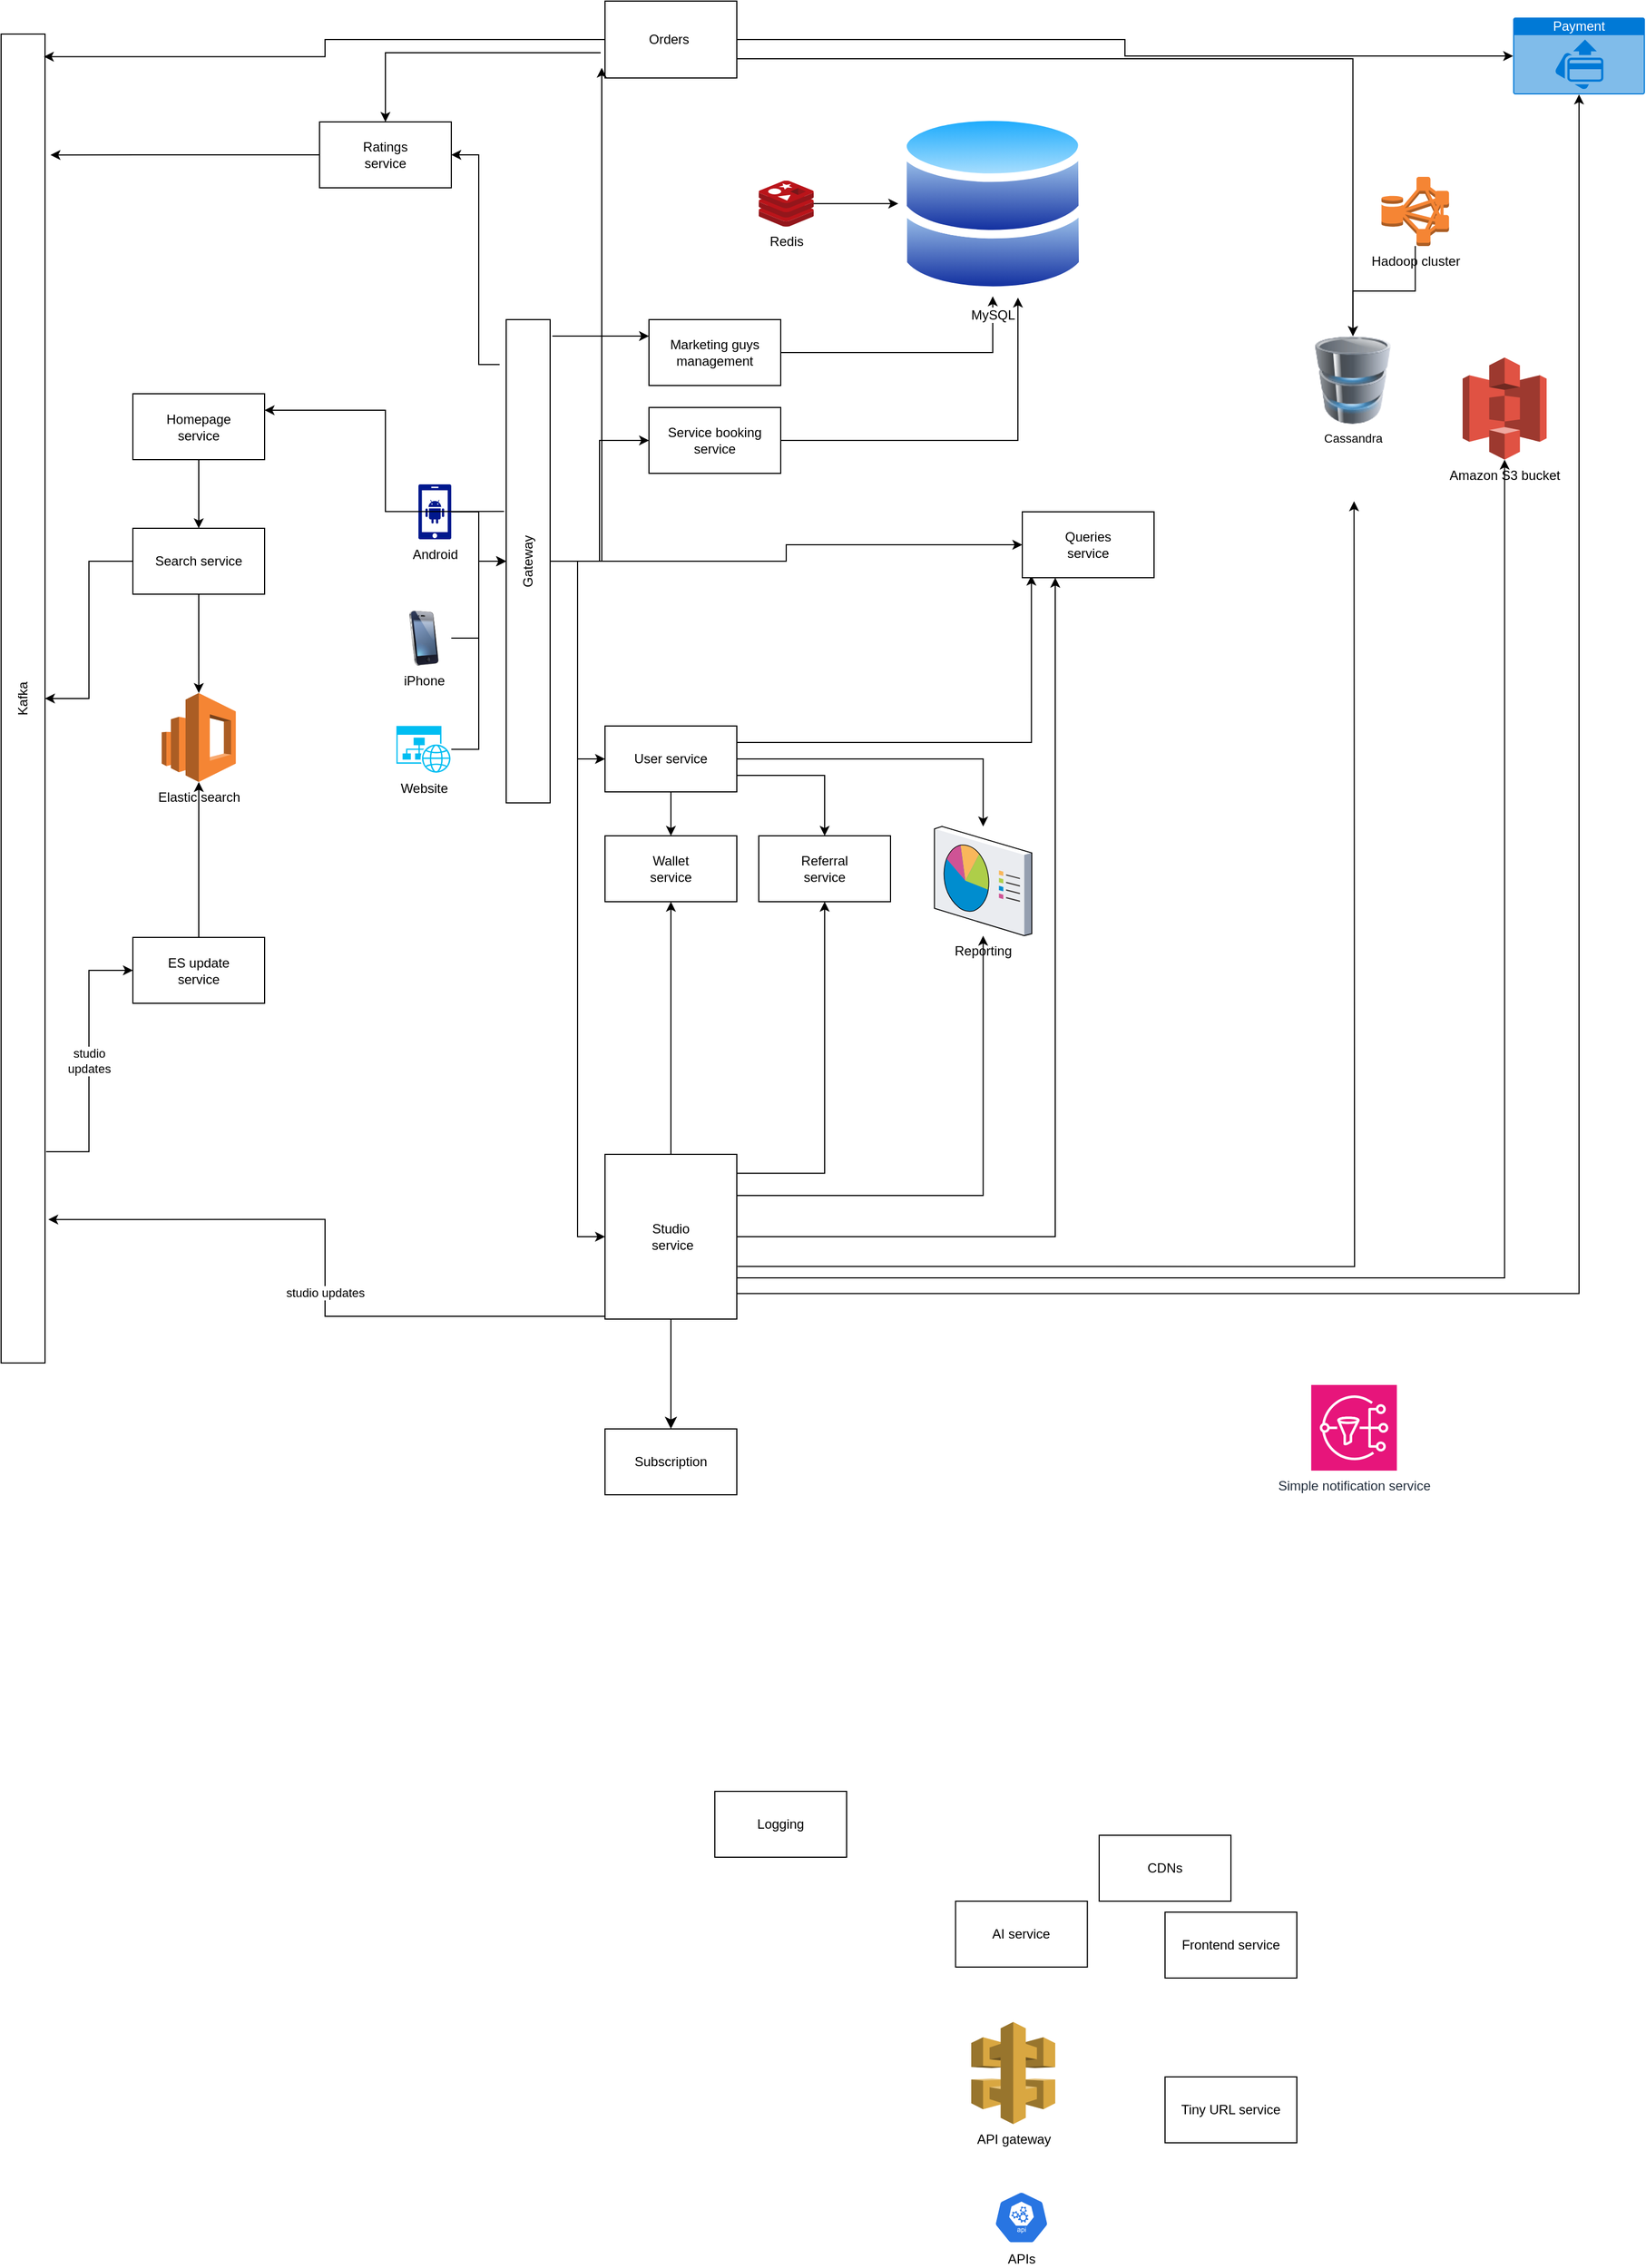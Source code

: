 <mxfile version="21.7.5" type="github">
  <diagram id="C5RBs43oDa-KdzZeNtuy" name="Page-1">
    <mxGraphModel dx="2276" dy="818" grid="1" gridSize="10" guides="1" tooltips="1" connect="1" arrows="1" fold="1" page="1" pageScale="1" pageWidth="827" pageHeight="1169" math="0" shadow="0">
      <root>
        <mxCell id="WIyWlLk6GJQsqaUBKTNV-0" />
        <mxCell id="WIyWlLk6GJQsqaUBKTNV-1" parent="WIyWlLk6GJQsqaUBKTNV-0" />
        <mxCell id="Nwz1E1ppxnEd2SFKJ7sG-64" value="studio&lt;br&gt;updates" style="edgeStyle=orthogonalEdgeStyle;rounded=0;orthogonalLoop=1;jettySize=auto;html=1;entryX=0;entryY=0.5;entryDx=0;entryDy=0;exitX=1.025;exitY=0.841;exitDx=0;exitDy=0;exitPerimeter=0;" parent="WIyWlLk6GJQsqaUBKTNV-1" source="Nwz1E1ppxnEd2SFKJ7sG-0" target="Nwz1E1ppxnEd2SFKJ7sG-63" edge="1">
          <mxGeometry relative="1" as="geometry" />
        </mxCell>
        <mxCell id="Nwz1E1ppxnEd2SFKJ7sG-0" value="Kafka" style="rounded=0;whiteSpace=wrap;html=1;horizontal=0;" parent="WIyWlLk6GJQsqaUBKTNV-1" vertex="1">
          <mxGeometry x="-550" y="310" width="40" height="1210" as="geometry" />
        </mxCell>
        <mxCell id="gaQnWwXTpkL_uKxERAtZ-20" value="" style="edgeStyle=orthogonalEdgeStyle;shape=connector;rounded=0;orthogonalLoop=1;jettySize=auto;html=1;labelBackgroundColor=default;strokeColor=default;fontFamily=Helvetica;fontSize=11;fontColor=default;endArrow=classic;" edge="1" parent="WIyWlLk6GJQsqaUBKTNV-1" source="Nwz1E1ppxnEd2SFKJ7sG-8" target="gaQnWwXTpkL_uKxERAtZ-19">
          <mxGeometry relative="1" as="geometry" />
        </mxCell>
        <mxCell id="Nwz1E1ppxnEd2SFKJ7sG-8" value="Redis" style="image;sketch=0;aspect=fixed;html=1;points=[];align=center;fontSize=12;image=img/lib/mscae/Cache_Redis_Product.svg;" parent="WIyWlLk6GJQsqaUBKTNV-1" vertex="1">
          <mxGeometry x="140" y="443.4" width="50" height="42" as="geometry" />
        </mxCell>
        <mxCell id="Nwz1E1ppxnEd2SFKJ7sG-58" value="" style="edgeStyle=orthogonalEdgeStyle;rounded=0;orthogonalLoop=1;jettySize=auto;html=1;" parent="WIyWlLk6GJQsqaUBKTNV-1" source="Nwz1E1ppxnEd2SFKJ7sG-11" target="Nwz1E1ppxnEd2SFKJ7sG-56" edge="1">
          <mxGeometry relative="1" as="geometry" />
        </mxCell>
        <mxCell id="Nwz1E1ppxnEd2SFKJ7sG-11" value="Android" style="sketch=0;aspect=fixed;pointerEvents=1;shadow=0;dashed=0;html=1;strokeColor=none;labelPosition=center;verticalLabelPosition=bottom;verticalAlign=top;align=center;fillColor=#00188D;shape=mxgraph.mscae.enterprise.android_phone" parent="WIyWlLk6GJQsqaUBKTNV-1" vertex="1">
          <mxGeometry x="-170" y="720" width="30" height="50" as="geometry" />
        </mxCell>
        <mxCell id="UU8hWNb_bc6DrYMknvaK-10" style="edgeStyle=orthogonalEdgeStyle;rounded=0;orthogonalLoop=1;jettySize=auto;html=1;" parent="WIyWlLk6GJQsqaUBKTNV-1" source="Nwz1E1ppxnEd2SFKJ7sG-15" target="Nwz1E1ppxnEd2SFKJ7sG-31" edge="1">
          <mxGeometry relative="1" as="geometry" />
        </mxCell>
        <mxCell id="UU8hWNb_bc6DrYMknvaK-13" value="" style="edgeStyle=orthogonalEdgeStyle;rounded=0;orthogonalLoop=1;jettySize=auto;html=1;" parent="WIyWlLk6GJQsqaUBKTNV-1" source="Nwz1E1ppxnEd2SFKJ7sG-15" target="UU8hWNb_bc6DrYMknvaK-2" edge="1">
          <mxGeometry relative="1" as="geometry" />
        </mxCell>
        <mxCell id="UU8hWNb_bc6DrYMknvaK-21" style="edgeStyle=orthogonalEdgeStyle;rounded=0;orthogonalLoop=1;jettySize=auto;html=1;entryX=0.5;entryY=0;entryDx=0;entryDy=0;exitX=1;exitY=0.75;exitDx=0;exitDy=0;" parent="WIyWlLk6GJQsqaUBKTNV-1" source="Nwz1E1ppxnEd2SFKJ7sG-15" target="UU8hWNb_bc6DrYMknvaK-3" edge="1">
          <mxGeometry relative="1" as="geometry" />
        </mxCell>
        <mxCell id="UU8hWNb_bc6DrYMknvaK-25" style="edgeStyle=orthogonalEdgeStyle;rounded=0;orthogonalLoop=1;jettySize=auto;html=1;entryX=0.069;entryY=0.969;entryDx=0;entryDy=0;entryPerimeter=0;exitX=1;exitY=0.25;exitDx=0;exitDy=0;" parent="WIyWlLk6GJQsqaUBKTNV-1" source="Nwz1E1ppxnEd2SFKJ7sG-15" target="UU8hWNb_bc6DrYMknvaK-22" edge="1">
          <mxGeometry relative="1" as="geometry" />
        </mxCell>
        <mxCell id="Nwz1E1ppxnEd2SFKJ7sG-15" value="User service" style="rounded=0;whiteSpace=wrap;html=1;" parent="WIyWlLk6GJQsqaUBKTNV-1" vertex="1">
          <mxGeometry y="940" width="120" height="60" as="geometry" />
        </mxCell>
        <mxCell id="Nwz1E1ppxnEd2SFKJ7sG-57" value="" style="edgeStyle=orthogonalEdgeStyle;rounded=0;orthogonalLoop=1;jettySize=auto;html=1;" parent="WIyWlLk6GJQsqaUBKTNV-1" source="Nwz1E1ppxnEd2SFKJ7sG-19" target="Nwz1E1ppxnEd2SFKJ7sG-56" edge="1">
          <mxGeometry relative="1" as="geometry" />
        </mxCell>
        <mxCell id="Nwz1E1ppxnEd2SFKJ7sG-19" value="iPhone" style="image;html=1;image=img/lib/clip_art/telecommunication/iPhone_128x128.png" parent="WIyWlLk6GJQsqaUBKTNV-1" vertex="1">
          <mxGeometry x="-190" y="835" width="50" height="50" as="geometry" />
        </mxCell>
        <mxCell id="Nwz1E1ppxnEd2SFKJ7sG-59" value="" style="edgeStyle=orthogonalEdgeStyle;rounded=0;orthogonalLoop=1;jettySize=auto;html=1;" parent="WIyWlLk6GJQsqaUBKTNV-1" source="Nwz1E1ppxnEd2SFKJ7sG-20" target="Nwz1E1ppxnEd2SFKJ7sG-56" edge="1">
          <mxGeometry relative="1" as="geometry" />
        </mxCell>
        <mxCell id="Nwz1E1ppxnEd2SFKJ7sG-20" value="Website" style="verticalLabelPosition=bottom;html=1;verticalAlign=top;align=center;strokeColor=none;fillColor=#00BEF2;shape=mxgraph.azure.website_generic;pointerEvents=1;" parent="WIyWlLk6GJQsqaUBKTNV-1" vertex="1">
          <mxGeometry x="-190" y="940" width="50" height="42.5" as="geometry" />
        </mxCell>
        <mxCell id="Nwz1E1ppxnEd2SFKJ7sG-49" style="edgeStyle=orthogonalEdgeStyle;rounded=0;orthogonalLoop=1;jettySize=auto;html=1;exitX=1;exitY=0.75;exitDx=0;exitDy=0;" parent="WIyWlLk6GJQsqaUBKTNV-1" source="Nwz1E1ppxnEd2SFKJ7sG-23" target="Nwz1E1ppxnEd2SFKJ7sG-47" edge="1">
          <mxGeometry relative="1" as="geometry" />
        </mxCell>
        <mxCell id="Nwz1E1ppxnEd2SFKJ7sG-68" value="studio updates" style="edgeStyle=orthogonalEdgeStyle;rounded=0;orthogonalLoop=1;jettySize=auto;html=1;entryX=1.075;entryY=0.892;entryDx=0;entryDy=0;entryPerimeter=0;exitX=0.358;exitY=0.983;exitDx=0;exitDy=0;exitPerimeter=0;" parent="WIyWlLk6GJQsqaUBKTNV-1" source="Nwz1E1ppxnEd2SFKJ7sG-23" target="Nwz1E1ppxnEd2SFKJ7sG-0" edge="1">
          <mxGeometry relative="1" as="geometry" />
        </mxCell>
        <mxCell id="Nwz1E1ppxnEd2SFKJ7sG-70" style="edgeStyle=orthogonalEdgeStyle;rounded=0;orthogonalLoop=1;jettySize=auto;html=1;exitX=1;exitY=0.25;exitDx=0;exitDy=0;" parent="WIyWlLk6GJQsqaUBKTNV-1" source="Nwz1E1ppxnEd2SFKJ7sG-23" target="Nwz1E1ppxnEd2SFKJ7sG-31" edge="1">
          <mxGeometry relative="1" as="geometry">
            <mxPoint x="110" y="1142" as="sourcePoint" />
            <mxPoint x="267.294" y="703.95" as="targetPoint" />
          </mxGeometry>
        </mxCell>
        <mxCell id="UU8hWNb_bc6DrYMknvaK-4" style="edgeStyle=orthogonalEdgeStyle;rounded=0;orthogonalLoop=1;jettySize=auto;html=1;exitX=0.996;exitY=0.845;exitDx=0;exitDy=0;exitPerimeter=0;" parent="WIyWlLk6GJQsqaUBKTNV-1" source="Nwz1E1ppxnEd2SFKJ7sG-23" target="Nwz1E1ppxnEd2SFKJ7sG-26" edge="1">
          <mxGeometry relative="1" as="geometry">
            <mxPoint x="110" y="1163" as="sourcePoint" />
            <mxPoint x="668.941" y="699" as="targetPoint" />
          </mxGeometry>
        </mxCell>
        <mxCell id="UU8hWNb_bc6DrYMknvaK-5" style="edgeStyle=orthogonalEdgeStyle;rounded=0;orthogonalLoop=1;jettySize=auto;html=1;entryX=0.5;entryY=1;entryDx=0;entryDy=0;exitX=1.006;exitY=0.681;exitDx=0;exitDy=0;exitPerimeter=0;" parent="WIyWlLk6GJQsqaUBKTNV-1" source="Nwz1E1ppxnEd2SFKJ7sG-23" edge="1">
          <mxGeometry relative="1" as="geometry">
            <mxPoint x="682.12" y="735.4" as="targetPoint" />
          </mxGeometry>
        </mxCell>
        <mxCell id="UU8hWNb_bc6DrYMknvaK-14" style="edgeStyle=orthogonalEdgeStyle;rounded=0;orthogonalLoop=1;jettySize=auto;html=1;entryX=0.5;entryY=1;entryDx=0;entryDy=0;" parent="WIyWlLk6GJQsqaUBKTNV-1" source="Nwz1E1ppxnEd2SFKJ7sG-23" target="UU8hWNb_bc6DrYMknvaK-2" edge="1">
          <mxGeometry relative="1" as="geometry" />
        </mxCell>
        <mxCell id="UU8hWNb_bc6DrYMknvaK-20" style="edgeStyle=orthogonalEdgeStyle;rounded=0;orthogonalLoop=1;jettySize=auto;html=1;exitX=0.996;exitY=0.115;exitDx=0;exitDy=0;exitPerimeter=0;entryX=0.5;entryY=1;entryDx=0;entryDy=0;" parent="WIyWlLk6GJQsqaUBKTNV-1" source="Nwz1E1ppxnEd2SFKJ7sG-23" target="UU8hWNb_bc6DrYMknvaK-3" edge="1">
          <mxGeometry relative="1" as="geometry">
            <mxPoint x="190" y="920" as="targetPoint" />
          </mxGeometry>
        </mxCell>
        <mxCell id="UU8hWNb_bc6DrYMknvaK-27" style="edgeStyle=orthogonalEdgeStyle;rounded=0;orthogonalLoop=1;jettySize=auto;html=1;entryX=0.25;entryY=1;entryDx=0;entryDy=0;" parent="WIyWlLk6GJQsqaUBKTNV-1" source="Nwz1E1ppxnEd2SFKJ7sG-23" target="UU8hWNb_bc6DrYMknvaK-22" edge="1">
          <mxGeometry relative="1" as="geometry" />
        </mxCell>
        <mxCell id="gaQnWwXTpkL_uKxERAtZ-1" style="edgeStyle=none;curved=1;rounded=0;orthogonalLoop=1;jettySize=auto;html=1;entryX=0.5;entryY=0;entryDx=0;entryDy=0;fontSize=12;startSize=8;endSize=8;" edge="1" parent="WIyWlLk6GJQsqaUBKTNV-1" source="Nwz1E1ppxnEd2SFKJ7sG-23" target="gaQnWwXTpkL_uKxERAtZ-0">
          <mxGeometry relative="1" as="geometry" />
        </mxCell>
        <mxCell id="Nwz1E1ppxnEd2SFKJ7sG-23" value="Studio&lt;br&gt;&amp;nbsp;service" style="rounded=0;whiteSpace=wrap;html=1;" parent="WIyWlLk6GJQsqaUBKTNV-1" vertex="1">
          <mxGeometry y="1330" width="120" height="150" as="geometry" />
        </mxCell>
        <mxCell id="UU8hWNb_bc6DrYMknvaK-17" style="edgeStyle=orthogonalEdgeStyle;rounded=0;orthogonalLoop=1;jettySize=auto;html=1;entryX=0;entryY=0.5;entryDx=0;entryDy=0;entryPerimeter=0;" parent="WIyWlLk6GJQsqaUBKTNV-1" source="Nwz1E1ppxnEd2SFKJ7sG-24" target="Nwz1E1ppxnEd2SFKJ7sG-26" edge="1">
          <mxGeometry relative="1" as="geometry" />
        </mxCell>
        <mxCell id="UU8hWNb_bc6DrYMknvaK-29" style="edgeStyle=orthogonalEdgeStyle;rounded=0;orthogonalLoop=1;jettySize=auto;html=1;exitX=1;exitY=0.75;exitDx=0;exitDy=0;" parent="WIyWlLk6GJQsqaUBKTNV-1" source="Nwz1E1ppxnEd2SFKJ7sG-24" target="gaQnWwXTpkL_uKxERAtZ-18" edge="1">
          <mxGeometry relative="1" as="geometry">
            <mxPoint x="650.772" y="566.769" as="targetPoint" />
          </mxGeometry>
        </mxCell>
        <mxCell id="UU8hWNb_bc6DrYMknvaK-32" style="edgeStyle=orthogonalEdgeStyle;rounded=0;orthogonalLoop=1;jettySize=auto;html=1;entryX=0.5;entryY=0;entryDx=0;entryDy=0;exitX=-0.033;exitY=0.671;exitDx=0;exitDy=0;exitPerimeter=0;" parent="WIyWlLk6GJQsqaUBKTNV-1" source="Nwz1E1ppxnEd2SFKJ7sG-24" target="UU8hWNb_bc6DrYMknvaK-15" edge="1">
          <mxGeometry relative="1" as="geometry">
            <mxPoint y="318" as="sourcePoint" />
            <mxPoint x="-200" y="378" as="targetPoint" />
          </mxGeometry>
        </mxCell>
        <mxCell id="gaQnWwXTpkL_uKxERAtZ-11" style="edgeStyle=orthogonalEdgeStyle;shape=connector;rounded=0;orthogonalLoop=1;jettySize=auto;html=1;entryX=0.975;entryY=0.017;entryDx=0;entryDy=0;entryPerimeter=0;labelBackgroundColor=default;strokeColor=default;fontFamily=Helvetica;fontSize=11;fontColor=default;endArrow=classic;" edge="1" parent="WIyWlLk6GJQsqaUBKTNV-1" source="Nwz1E1ppxnEd2SFKJ7sG-24" target="Nwz1E1ppxnEd2SFKJ7sG-0">
          <mxGeometry relative="1" as="geometry" />
        </mxCell>
        <mxCell id="Nwz1E1ppxnEd2SFKJ7sG-24" value="Orders&amp;nbsp;" style="rounded=0;whiteSpace=wrap;html=1;" parent="WIyWlLk6GJQsqaUBKTNV-1" vertex="1">
          <mxGeometry y="280" width="120" height="70" as="geometry" />
        </mxCell>
        <mxCell id="Nwz1E1ppxnEd2SFKJ7sG-26" value="Payment" style="html=1;whiteSpace=wrap;strokeColor=none;fillColor=#0079D6;labelPosition=center;verticalLabelPosition=middle;verticalAlign=top;align=center;fontSize=12;outlineConnect=0;spacingTop=-6;fontColor=#FFFFFF;sketch=0;shape=mxgraph.sitemap.payment;" parent="WIyWlLk6GJQsqaUBKTNV-1" vertex="1">
          <mxGeometry x="827" y="295" width="120" height="70" as="geometry" />
        </mxCell>
        <mxCell id="Nwz1E1ppxnEd2SFKJ7sG-29" value="Simple notification service" style="sketch=0;points=[[0,0,0],[0.25,0,0],[0.5,0,0],[0.75,0,0],[1,0,0],[0,1,0],[0.25,1,0],[0.5,1,0],[0.75,1,0],[1,1,0],[0,0.25,0],[0,0.5,0],[0,0.75,0],[1,0.25,0],[1,0.5,0],[1,0.75,0]];outlineConnect=0;fontColor=#232F3E;fillColor=#E7157B;strokeColor=#ffffff;dashed=0;verticalLabelPosition=bottom;verticalAlign=top;align=center;html=1;fontSize=12;fontStyle=0;aspect=fixed;shape=mxgraph.aws4.resourceIcon;resIcon=mxgraph.aws4.sns;" parent="WIyWlLk6GJQsqaUBKTNV-1" vertex="1">
          <mxGeometry x="643.12" y="1540" width="78" height="78" as="geometry" />
        </mxCell>
        <mxCell id="Nwz1E1ppxnEd2SFKJ7sG-31" value="Reporting" style="verticalLabelPosition=bottom;sketch=0;aspect=fixed;html=1;verticalAlign=top;strokeColor=none;align=center;outlineConnect=0;shape=mxgraph.citrix.reporting;" parent="WIyWlLk6GJQsqaUBKTNV-1" vertex="1">
          <mxGeometry x="300" y="1031.49" width="88.65" height="99.46" as="geometry" />
        </mxCell>
        <mxCell id="Nwz1E1ppxnEd2SFKJ7sG-32" value="AI service" style="rounded=0;whiteSpace=wrap;html=1;" parent="WIyWlLk6GJQsqaUBKTNV-1" vertex="1">
          <mxGeometry x="319.25" y="2010" width="120" height="60" as="geometry" />
        </mxCell>
        <mxCell id="Nwz1E1ppxnEd2SFKJ7sG-33" value="APIs" style="sketch=0;html=1;dashed=0;whitespace=wrap;fillColor=#2875E2;strokeColor=#ffffff;points=[[0.005,0.63,0],[0.1,0.2,0],[0.9,0.2,0],[0.5,0,0],[0.995,0.63,0],[0.72,0.99,0],[0.5,1,0],[0.28,0.99,0]];verticalLabelPosition=bottom;align=center;verticalAlign=top;shape=mxgraph.kubernetes.icon;prIcon=api" parent="WIyWlLk6GJQsqaUBKTNV-1" vertex="1">
          <mxGeometry x="354.25" y="2274" width="50" height="48" as="geometry" />
        </mxCell>
        <mxCell id="Nwz1E1ppxnEd2SFKJ7sG-34" value="API gateway" style="outlineConnect=0;dashed=0;verticalLabelPosition=bottom;verticalAlign=top;align=center;html=1;shape=mxgraph.aws3.api_gateway;fillColor=#D9A741;gradientColor=none;" parent="WIyWlLk6GJQsqaUBKTNV-1" vertex="1">
          <mxGeometry x="333.5" y="2120" width="76.5" height="93" as="geometry" />
        </mxCell>
        <mxCell id="Nwz1E1ppxnEd2SFKJ7sG-39" value="Frontend service" style="rounded=0;whiteSpace=wrap;html=1;" parent="WIyWlLk6GJQsqaUBKTNV-1" vertex="1">
          <mxGeometry x="510" y="2020" width="120" height="60" as="geometry" />
        </mxCell>
        <mxCell id="Nwz1E1ppxnEd2SFKJ7sG-40" value="Logging" style="rounded=0;whiteSpace=wrap;html=1;" parent="WIyWlLk6GJQsqaUBKTNV-1" vertex="1">
          <mxGeometry x="100" y="1910" width="120" height="60" as="geometry" />
        </mxCell>
        <mxCell id="Nwz1E1ppxnEd2SFKJ7sG-41" value="CDNs" style="rounded=0;whiteSpace=wrap;html=1;" parent="WIyWlLk6GJQsqaUBKTNV-1" vertex="1">
          <mxGeometry x="450" y="1950" width="120" height="60" as="geometry" />
        </mxCell>
        <mxCell id="Nwz1E1ppxnEd2SFKJ7sG-42" value="Tiny URL service" style="rounded=0;whiteSpace=wrap;html=1;" parent="WIyWlLk6GJQsqaUBKTNV-1" vertex="1">
          <mxGeometry x="510" y="2170" width="120" height="60" as="geometry" />
        </mxCell>
        <mxCell id="Nwz1E1ppxnEd2SFKJ7sG-71" style="edgeStyle=orthogonalEdgeStyle;rounded=0;orthogonalLoop=1;jettySize=auto;html=1;entryX=0.5;entryY=0;entryDx=0;entryDy=0;" parent="WIyWlLk6GJQsqaUBKTNV-1" source="Nwz1E1ppxnEd2SFKJ7sG-43" target="gaQnWwXTpkL_uKxERAtZ-18" edge="1">
          <mxGeometry relative="1" as="geometry">
            <mxPoint x="682.12" y="566.6" as="targetPoint" />
          </mxGeometry>
        </mxCell>
        <mxCell id="Nwz1E1ppxnEd2SFKJ7sG-43" value="Hadoop cluster" style="outlineConnect=0;dashed=0;verticalLabelPosition=bottom;verticalAlign=top;align=center;html=1;shape=mxgraph.aws3.hdfs_cluster;fillColor=#F58534;gradientColor=none;" parent="WIyWlLk6GJQsqaUBKTNV-1" vertex="1">
          <mxGeometry x="707.12" y="440" width="61.5" height="63" as="geometry" />
        </mxCell>
        <mxCell id="Nwz1E1ppxnEd2SFKJ7sG-51" value="" style="edgeStyle=orthogonalEdgeStyle;rounded=0;orthogonalLoop=1;jettySize=auto;html=1;" parent="WIyWlLk6GJQsqaUBKTNV-1" source="Nwz1E1ppxnEd2SFKJ7sG-45" target="Nwz1E1ppxnEd2SFKJ7sG-50" edge="1">
          <mxGeometry relative="1" as="geometry" />
        </mxCell>
        <mxCell id="Nwz1E1ppxnEd2SFKJ7sG-45" value="Homepage &lt;br&gt;service" style="rounded=0;whiteSpace=wrap;html=1;" parent="WIyWlLk6GJQsqaUBKTNV-1" vertex="1">
          <mxGeometry x="-430" y="637.5" width="120" height="60" as="geometry" />
        </mxCell>
        <mxCell id="Nwz1E1ppxnEd2SFKJ7sG-47" value="Amazon S3 bucket" style="outlineConnect=0;dashed=0;verticalLabelPosition=bottom;verticalAlign=top;align=center;html=1;shape=mxgraph.aws3.s3;fillColor=#E05243;gradientColor=none;" parent="WIyWlLk6GJQsqaUBKTNV-1" vertex="1">
          <mxGeometry x="781" y="604.5" width="76.5" height="93" as="geometry" />
        </mxCell>
        <mxCell id="Nwz1E1ppxnEd2SFKJ7sG-53" value="" style="edgeStyle=orthogonalEdgeStyle;rounded=0;orthogonalLoop=1;jettySize=auto;html=1;" parent="WIyWlLk6GJQsqaUBKTNV-1" source="Nwz1E1ppxnEd2SFKJ7sG-50" target="Nwz1E1ppxnEd2SFKJ7sG-52" edge="1">
          <mxGeometry relative="1" as="geometry" />
        </mxCell>
        <mxCell id="Nwz1E1ppxnEd2SFKJ7sG-55" value="" style="edgeStyle=orthogonalEdgeStyle;rounded=0;orthogonalLoop=1;jettySize=auto;html=1;" parent="WIyWlLk6GJQsqaUBKTNV-1" source="Nwz1E1ppxnEd2SFKJ7sG-50" target="Nwz1E1ppxnEd2SFKJ7sG-0" edge="1">
          <mxGeometry relative="1" as="geometry" />
        </mxCell>
        <mxCell id="Nwz1E1ppxnEd2SFKJ7sG-50" value="Search service" style="rounded=0;whiteSpace=wrap;html=1;" parent="WIyWlLk6GJQsqaUBKTNV-1" vertex="1">
          <mxGeometry x="-430" y="760" width="120" height="60" as="geometry" />
        </mxCell>
        <mxCell id="Nwz1E1ppxnEd2SFKJ7sG-52" value="Elastic search" style="outlineConnect=0;dashed=0;verticalLabelPosition=bottom;verticalAlign=top;align=center;html=1;shape=mxgraph.aws3.elasticsearch_service;fillColor=#F58534;gradientColor=none;" parent="WIyWlLk6GJQsqaUBKTNV-1" vertex="1">
          <mxGeometry x="-403.75" y="910" width="67.5" height="81" as="geometry" />
        </mxCell>
        <mxCell id="Nwz1E1ppxnEd2SFKJ7sG-62" style="edgeStyle=orthogonalEdgeStyle;rounded=0;orthogonalLoop=1;jettySize=auto;html=1;entryX=1;entryY=0.25;entryDx=0;entryDy=0;exitX=-0.05;exitY=0.397;exitDx=0;exitDy=0;exitPerimeter=0;" parent="WIyWlLk6GJQsqaUBKTNV-1" source="Nwz1E1ppxnEd2SFKJ7sG-56" target="Nwz1E1ppxnEd2SFKJ7sG-45" edge="1">
          <mxGeometry relative="1" as="geometry" />
        </mxCell>
        <mxCell id="Nwz1E1ppxnEd2SFKJ7sG-66" value="" style="edgeStyle=orthogonalEdgeStyle;rounded=0;orthogonalLoop=1;jettySize=auto;html=1;" parent="WIyWlLk6GJQsqaUBKTNV-1" source="Nwz1E1ppxnEd2SFKJ7sG-56" target="Nwz1E1ppxnEd2SFKJ7sG-15" edge="1">
          <mxGeometry relative="1" as="geometry" />
        </mxCell>
        <mxCell id="Nwz1E1ppxnEd2SFKJ7sG-67" style="edgeStyle=orthogonalEdgeStyle;rounded=0;orthogonalLoop=1;jettySize=auto;html=1;entryX=0;entryY=0.5;entryDx=0;entryDy=0;" parent="WIyWlLk6GJQsqaUBKTNV-1" source="Nwz1E1ppxnEd2SFKJ7sG-56" target="Nwz1E1ppxnEd2SFKJ7sG-23" edge="1">
          <mxGeometry relative="1" as="geometry" />
        </mxCell>
        <mxCell id="UU8hWNb_bc6DrYMknvaK-12" style="edgeStyle=orthogonalEdgeStyle;rounded=0;orthogonalLoop=1;jettySize=auto;html=1;entryX=-0.025;entryY=0.867;entryDx=0;entryDy=0;entryPerimeter=0;" parent="WIyWlLk6GJQsqaUBKTNV-1" source="Nwz1E1ppxnEd2SFKJ7sG-56" target="Nwz1E1ppxnEd2SFKJ7sG-24" edge="1">
          <mxGeometry relative="1" as="geometry" />
        </mxCell>
        <mxCell id="UU8hWNb_bc6DrYMknvaK-19" style="edgeStyle=orthogonalEdgeStyle;rounded=0;orthogonalLoop=1;jettySize=auto;html=1;entryX=0;entryY=0.5;entryDx=0;entryDy=0;" parent="WIyWlLk6GJQsqaUBKTNV-1" source="Nwz1E1ppxnEd2SFKJ7sG-56" target="UU8hWNb_bc6DrYMknvaK-18" edge="1">
          <mxGeometry relative="1" as="geometry" />
        </mxCell>
        <mxCell id="UU8hWNb_bc6DrYMknvaK-31" style="edgeStyle=orthogonalEdgeStyle;rounded=0;orthogonalLoop=1;jettySize=auto;html=1;entryX=0;entryY=0.25;entryDx=0;entryDy=0;exitX=1.05;exitY=0.034;exitDx=0;exitDy=0;exitPerimeter=0;" parent="WIyWlLk6GJQsqaUBKTNV-1" source="Nwz1E1ppxnEd2SFKJ7sG-56" target="UU8hWNb_bc6DrYMknvaK-28" edge="1">
          <mxGeometry relative="1" as="geometry" />
        </mxCell>
        <mxCell id="gaQnWwXTpkL_uKxERAtZ-10" style="edgeStyle=orthogonalEdgeStyle;shape=connector;rounded=0;orthogonalLoop=1;jettySize=auto;html=1;entryX=0;entryY=0.5;entryDx=0;entryDy=0;labelBackgroundColor=default;strokeColor=default;fontFamily=Helvetica;fontSize=11;fontColor=default;endArrow=classic;" edge="1" parent="WIyWlLk6GJQsqaUBKTNV-1" source="Nwz1E1ppxnEd2SFKJ7sG-56" target="UU8hWNb_bc6DrYMknvaK-22">
          <mxGeometry relative="1" as="geometry" />
        </mxCell>
        <mxCell id="gaQnWwXTpkL_uKxERAtZ-14" style="edgeStyle=orthogonalEdgeStyle;shape=connector;rounded=0;orthogonalLoop=1;jettySize=auto;html=1;entryX=1;entryY=0.5;entryDx=0;entryDy=0;labelBackgroundColor=default;strokeColor=default;fontFamily=Helvetica;fontSize=11;fontColor=default;endArrow=classic;exitX=-0.15;exitY=0.093;exitDx=0;exitDy=0;exitPerimeter=0;" edge="1" parent="WIyWlLk6GJQsqaUBKTNV-1" source="Nwz1E1ppxnEd2SFKJ7sG-56" target="UU8hWNb_bc6DrYMknvaK-15">
          <mxGeometry relative="1" as="geometry" />
        </mxCell>
        <mxCell id="Nwz1E1ppxnEd2SFKJ7sG-56" value="Gateway" style="rounded=0;whiteSpace=wrap;html=1;horizontal=0;" parent="WIyWlLk6GJQsqaUBKTNV-1" vertex="1">
          <mxGeometry x="-90" y="570" width="40" height="440" as="geometry" />
        </mxCell>
        <mxCell id="Nwz1E1ppxnEd2SFKJ7sG-65" value="" style="edgeStyle=orthogonalEdgeStyle;rounded=0;orthogonalLoop=1;jettySize=auto;html=1;" parent="WIyWlLk6GJQsqaUBKTNV-1" source="Nwz1E1ppxnEd2SFKJ7sG-63" target="Nwz1E1ppxnEd2SFKJ7sG-52" edge="1">
          <mxGeometry relative="1" as="geometry" />
        </mxCell>
        <mxCell id="Nwz1E1ppxnEd2SFKJ7sG-63" value="ES update &lt;br&gt;service" style="rounded=0;whiteSpace=wrap;html=1;" parent="WIyWlLk6GJQsqaUBKTNV-1" vertex="1">
          <mxGeometry x="-430" y="1132.5" width="120" height="60" as="geometry" />
        </mxCell>
        <mxCell id="UU8hWNb_bc6DrYMknvaK-2" value="Wallet &lt;br&gt;service" style="rounded=0;whiteSpace=wrap;html=1;" parent="WIyWlLk6GJQsqaUBKTNV-1" vertex="1">
          <mxGeometry y="1040" width="120" height="60" as="geometry" />
        </mxCell>
        <mxCell id="UU8hWNb_bc6DrYMknvaK-3" value="Referral&lt;br&gt;service" style="rounded=0;whiteSpace=wrap;html=1;" parent="WIyWlLk6GJQsqaUBKTNV-1" vertex="1">
          <mxGeometry x="140" y="1040" width="120" height="60" as="geometry" />
        </mxCell>
        <mxCell id="gaQnWwXTpkL_uKxERAtZ-16" style="edgeStyle=orthogonalEdgeStyle;shape=connector;rounded=0;orthogonalLoop=1;jettySize=auto;html=1;entryX=1.125;entryY=0.091;entryDx=0;entryDy=0;entryPerimeter=0;labelBackgroundColor=default;strokeColor=default;fontFamily=Helvetica;fontSize=11;fontColor=default;endArrow=classic;" edge="1" parent="WIyWlLk6GJQsqaUBKTNV-1" source="UU8hWNb_bc6DrYMknvaK-15" target="Nwz1E1ppxnEd2SFKJ7sG-0">
          <mxGeometry relative="1" as="geometry" />
        </mxCell>
        <mxCell id="UU8hWNb_bc6DrYMknvaK-15" value="Ratings&lt;br&gt;service" style="rounded=0;whiteSpace=wrap;html=1;" parent="WIyWlLk6GJQsqaUBKTNV-1" vertex="1">
          <mxGeometry x="-260" y="390" width="120" height="60" as="geometry" />
        </mxCell>
        <mxCell id="gaQnWwXTpkL_uKxERAtZ-17" style="edgeStyle=orthogonalEdgeStyle;shape=connector;rounded=0;orthogonalLoop=1;jettySize=auto;html=1;entryX=0.633;entryY=1.007;entryDx=0;entryDy=0;entryPerimeter=0;labelBackgroundColor=default;strokeColor=default;fontFamily=Helvetica;fontSize=11;fontColor=default;endArrow=classic;" edge="1" parent="WIyWlLk6GJQsqaUBKTNV-1" source="UU8hWNb_bc6DrYMknvaK-18" target="gaQnWwXTpkL_uKxERAtZ-19">
          <mxGeometry relative="1" as="geometry">
            <mxPoint x="598.067" y="675.982" as="targetPoint" />
          </mxGeometry>
        </mxCell>
        <mxCell id="UU8hWNb_bc6DrYMknvaK-18" value="Service booking service" style="rounded=0;whiteSpace=wrap;html=1;" parent="WIyWlLk6GJQsqaUBKTNV-1" vertex="1">
          <mxGeometry x="40" y="650" width="120" height="60" as="geometry" />
        </mxCell>
        <mxCell id="UU8hWNb_bc6DrYMknvaK-22" value="Queries&lt;br&gt;service" style="rounded=0;whiteSpace=wrap;html=1;" parent="WIyWlLk6GJQsqaUBKTNV-1" vertex="1">
          <mxGeometry x="380" y="745" width="120" height="60" as="geometry" />
        </mxCell>
        <mxCell id="UU8hWNb_bc6DrYMknvaK-30" style="edgeStyle=orthogonalEdgeStyle;rounded=0;orthogonalLoop=1;jettySize=auto;html=1;" parent="WIyWlLk6GJQsqaUBKTNV-1" source="UU8hWNb_bc6DrYMknvaK-28" target="gaQnWwXTpkL_uKxERAtZ-19" edge="1">
          <mxGeometry relative="1" as="geometry">
            <mxPoint x="635.443" y="565.587" as="targetPoint" />
          </mxGeometry>
        </mxCell>
        <mxCell id="UU8hWNb_bc6DrYMknvaK-28" value="Marketing guys management" style="rounded=0;whiteSpace=wrap;html=1;" parent="WIyWlLk6GJQsqaUBKTNV-1" vertex="1">
          <mxGeometry x="40" y="570" width="120" height="60" as="geometry" />
        </mxCell>
        <mxCell id="gaQnWwXTpkL_uKxERAtZ-0" value="Subscription" style="rounded=0;whiteSpace=wrap;html=1;" vertex="1" parent="WIyWlLk6GJQsqaUBKTNV-1">
          <mxGeometry y="1580" width="120" height="60" as="geometry" />
        </mxCell>
        <mxCell id="gaQnWwXTpkL_uKxERAtZ-18" value="Cassandra" style="image;html=1;image=img/lib/clip_art/computers/Database_128x128.png;fontFamily=Helvetica;fontSize=11;fontColor=default;" vertex="1" parent="WIyWlLk6GJQsqaUBKTNV-1">
          <mxGeometry x="641.12" y="585" width="80" height="80" as="geometry" />
        </mxCell>
        <mxCell id="gaQnWwXTpkL_uKxERAtZ-19" value="MySQL" style="image;aspect=fixed;perimeter=ellipsePerimeter;html=1;align=center;shadow=0;dashed=0;spacingTop=3;image=img/lib/active_directory/databases.svg;" vertex="1" parent="WIyWlLk6GJQsqaUBKTNV-1">
          <mxGeometry x="267.01" y="380" width="172.24" height="168.8" as="geometry" />
        </mxCell>
      </root>
    </mxGraphModel>
  </diagram>
</mxfile>
